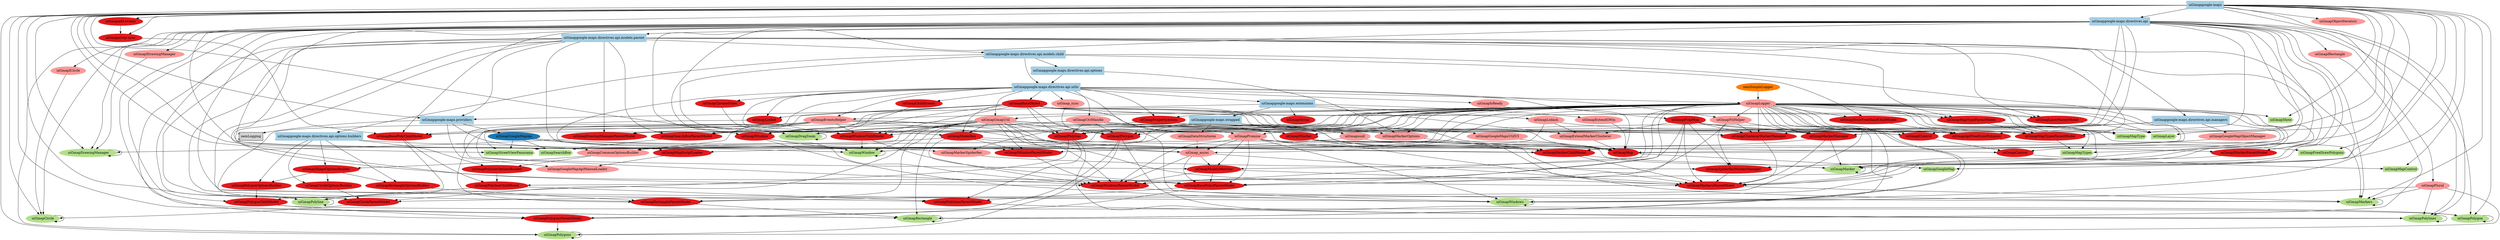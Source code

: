 digraph dependencies {
  node[shape="component",style="filled",colorscheme=paired12]

    node[shape="component"]
    
      "uiGmapgoogle-maps.providers"[label="uiGmapgoogle-maps.providers", color=1]
    
      "uiGmapgoogle-maps.wrapped"[label="uiGmapgoogle-maps.wrapped", color=1]
    
      "uiGmapgoogle-maps.extensions"[label="uiGmapgoogle-maps.extensions", color=1]
    
      "uiGmapgoogle-maps.directives.api.utils"[label="uiGmapgoogle-maps.directives.api.utils", color=1]
    
      "uiGmapgoogle-maps.directives.api.managers"[label="uiGmapgoogle-maps.directives.api.managers", color=1]
    
      "uiGmapgoogle-maps.directives.api.options"[label="uiGmapgoogle-maps.directives.api.options", color=1]
    
      "uiGmapgoogle-maps.directives.api.options.builders"[label="uiGmapgoogle-maps.directives.api.options.builders", color=1]
    
      "uiGmapgoogle-maps.directives.api.models.child"[label="uiGmapgoogle-maps.directives.api.models.child", color=1]
    
      "uiGmapgoogle-maps.directives.api.models.parent"[label="uiGmapgoogle-maps.directives.api.models.parent", color=1]
    
      "uiGmapgoogle-maps.directives.api"[label="uiGmapgoogle-maps.directives.api", color=1]
    
      "uiGmapgoogle-maps"[label="uiGmapgoogle-maps", color=1]
    

    
      
        "uiGmapgoogle-maps.providers" -> "nemLogging"
      
    
      
    
      
        "uiGmapgoogle-maps.extensions" -> "uiGmapgoogle-maps.wrapped"
      
        "uiGmapgoogle-maps.extensions" -> "uiGmapgoogle-maps.providers"
      
    
      
        "uiGmapgoogle-maps.directives.api.utils" -> "uiGmapgoogle-maps.extensions"
      
    
      
    
      
        "uiGmapgoogle-maps.directives.api.options" -> "uiGmapgoogle-maps.directives.api.utils"
      
    
      
    
      
        "uiGmapgoogle-maps.directives.api.models.child" -> "uiGmapgoogle-maps.directives.api.utils"
      
        "uiGmapgoogle-maps.directives.api.models.child" -> "uiGmapgoogle-maps.directives.api.options"
      
        "uiGmapgoogle-maps.directives.api.models.child" -> "uiGmapgoogle-maps.directives.api.options.builders"
      
    
      
        "uiGmapgoogle-maps.directives.api.models.parent" -> "uiGmapgoogle-maps.directives.api.managers"
      
        "uiGmapgoogle-maps.directives.api.models.parent" -> "uiGmapgoogle-maps.directives.api.models.child"
      
        "uiGmapgoogle-maps.directives.api.models.parent" -> "uiGmapgoogle-maps.providers"
      
    
      
        "uiGmapgoogle-maps.directives.api" -> "uiGmapgoogle-maps.directives.api.models.parent"
      
    
      
        "uiGmapgoogle-maps" -> "uiGmapgoogle-maps.directives.api"
      
        "uiGmapgoogle-maps" -> "uiGmapgoogle-maps.providers"
      
    

    node[shape="ellipse"]


    
      
        "uiGmapGoogleMapApi"[label="uiGmapGoogleMapApi", color=2]
      

      

      
        "uiGmapGoogleMapApiManualLoader"[label="uiGmapGoogleMapApiManualLoader", color=5]
      

      
        "uiGmapMapScriptLoader"[label="uiGmapMapScriptLoader", color=6]
      


      node[shape="cds"]

      

      





      node[shape="ellipse"]
      
        "uiGmapgoogle-maps.providers" -> "uiGmapGoogleMapApi"
      

      

      

      
        "uiGmapgoogle-maps.providers" -> "uiGmapGoogleMapApiManualLoader"
      

      
        "uiGmapgoogle-maps.providers" -> "uiGmapMapScriptLoader"
      

      











      node[shape="ellipse",style="filled", color=8]
      
        
      

      

      

      
        
          "uiGmapMapScriptLoader"[label="uiGmapMapScriptLoader"]
          "uiGmapMapScriptLoader" -> "uiGmapGoogleMapApiManualLoader"
        
      

      
        
          "uiGmapuuid"[label="uiGmapuuid"]
          "uiGmapuuid" -> "uiGmapMapScriptLoader"
        
      

      

    
      

      

      
        "uiGmapuuid"[label="uiGmapuuid", color=5]
      
        "uiGmapGoogleMapsUtilV3"[label="uiGmapGoogleMapsUtilV3", color=5]
      
        "uiGmapDataStructures"[label="uiGmapDataStructures", color=5]
      
        "uiGmapMarkerSpiderfier"[label="uiGmapMarkerSpiderfier", color=5]
      

      


      node[shape="cds"]

      

      





      node[shape="ellipse"]
      

      

      

      
        "uiGmapgoogle-maps.wrapped" -> "uiGmapuuid"
      
        "uiGmapgoogle-maps.wrapped" -> "uiGmapGoogleMapsUtilV3"
      
        "uiGmapgoogle-maps.wrapped" -> "uiGmapDataStructures"
      
        "uiGmapgoogle-maps.wrapped" -> "uiGmapMarkerSpiderfier"
      

      

      











      node[shape="ellipse",style="filled", color=8]
      

      

      

      
        
      
        
      
        
      
        
          "uiGmapGoogleMapApi"[label="uiGmapGoogleMapApi"]
          "uiGmapGoogleMapApi" -> "uiGmapMarkerSpiderfier"
        
      

      

      

    
      

      

      
        "uiGmapExtendGWin"[label="uiGmapExtendGWin", color=5]
      
        "uiGmapLodash"[label="uiGmapLodash", color=5]
      
        "uiGmapExtendMarkerClusterer"[label="uiGmapExtendMarkerClusterer", color=5]
      

      
        "uiGmapString"[label="uiGmapString", color=6]
      


      node[shape="cds"]

      

      





      node[shape="ellipse"]
      

      

      

      
        "uiGmapgoogle-maps.extensions" -> "uiGmapExtendGWin"
      
        "uiGmapgoogle-maps.extensions" -> "uiGmapLodash"
      
        "uiGmapgoogle-maps.extensions" -> "uiGmapExtendMarkerClusterer"
      

      
        "uiGmapgoogle-maps.extensions" -> "uiGmapString"
      

      











      node[shape="ellipse",style="filled", color=8]
      

      

      

      
        
      
        
      
        
          "uiGmapLodash"[label="uiGmapLodash"]
          "uiGmapLodash" -> "uiGmapExtendMarkerClusterer"
        
          "uiGmapPropMap"[label="uiGmapPropMap"]
          "uiGmapPropMap" -> "uiGmapExtendMarkerClusterer"
        
      

      
        
      

      

    
      

      

      
        "uiGmap_sync"[label="uiGmap_sync", color=5]
      
        "uiGmap_async"[label="uiGmap_async", color=5]
      
        "uiGmapCtrlHandle"[label="uiGmapCtrlHandle", color=5]
      
        "uiGmapEventsHelper"[label="uiGmapEventsHelper", color=5]
      
        "uiGmapFitHelper"[label="uiGmapFitHelper", color=5]
      
        "uiGmapGmapUtil"[label="uiGmapGmapUtil", color=5]
      
        "uiGmapIsReady"[label="uiGmapIsReady", color=5]
      
        "uiGmapLogger"[label="uiGmapLogger", color=5]
      
        "uiGmapPromise"[label="uiGmapPromise", color=5]
      

      
        "uiGmapBaseObject"[label="uiGmapBaseObject", color=6]
      
        "uiGmapChildEvents"[label="uiGmapChildEvents", color=6]
      
        "uiGmapLinked"[label="uiGmapLinked", color=6]
      
        "uiGmapModelKey"[label="uiGmapModelKey", color=6]
      
        "uiGmapModelsWatcher"[label="uiGmapModelsWatcher", color=6]
      
        "uiGmapPropMap"[label="uiGmapPropMap", color=6]
      
        "uiGmapPropertyAction"[label="uiGmapPropertyAction", color=6]
      
        "uiGmapChromeFixes"[label="uiGmapChromeFixes", color=6]
      


      node[shape="cds"]

      

      





      node[shape="ellipse"]
      

      

      

      
        "uiGmapgoogle-maps.directives.api.utils" -> "uiGmap_sync"
      
        "uiGmapgoogle-maps.directives.api.utils" -> "uiGmap_async"
      
        "uiGmapgoogle-maps.directives.api.utils" -> "uiGmapCtrlHandle"
      
        "uiGmapgoogle-maps.directives.api.utils" -> "uiGmapEventsHelper"
      
        "uiGmapgoogle-maps.directives.api.utils" -> "uiGmapFitHelper"
      
        "uiGmapgoogle-maps.directives.api.utils" -> "uiGmapGmapUtil"
      
        "uiGmapgoogle-maps.directives.api.utils" -> "uiGmapIsReady"
      
        "uiGmapgoogle-maps.directives.api.utils" -> "uiGmapLogger"
      
        "uiGmapgoogle-maps.directives.api.utils" -> "uiGmapPromise"
      

      
        "uiGmapgoogle-maps.directives.api.utils" -> "uiGmapBaseObject"
      
        "uiGmapgoogle-maps.directives.api.utils" -> "uiGmapChildEvents"
      
        "uiGmapgoogle-maps.directives.api.utils" -> "uiGmapLinked"
      
        "uiGmapgoogle-maps.directives.api.utils" -> "uiGmapModelKey"
      
        "uiGmapgoogle-maps.directives.api.utils" -> "uiGmapModelsWatcher"
      
        "uiGmapgoogle-maps.directives.api.utils" -> "uiGmapPropMap"
      
        "uiGmapgoogle-maps.directives.api.utils" -> "uiGmapPropertyAction"
      
        "uiGmapgoogle-maps.directives.api.utils" -> "uiGmapChromeFixes"
      

      











      node[shape="ellipse",style="filled", color=8]
      

      

      

      
        
      
        
          "uiGmapPromise"[label="uiGmapPromise"]
          "uiGmapPromise" -> "uiGmap_async"
        
          "uiGmapLogger"[label="uiGmapLogger"]
          "uiGmapLogger" -> "uiGmap_async"
        
          "uiGmapDataStructures"[label="uiGmapDataStructures"]
          "uiGmapDataStructures" -> "uiGmap_async"
        
          "uiGmapGmapUtil"[label="uiGmapGmapUtil"]
          "uiGmapGmapUtil" -> "uiGmap_async"
        
      
        
      
        
          "uiGmapLogger"[label="uiGmapLogger"]
          "uiGmapLogger" -> "uiGmapEventsHelper"
        
      
        
          "uiGmapLogger"[label="uiGmapLogger"]
          "uiGmapLogger" -> "uiGmapFitHelper"
        
      
        
          "uiGmapLogger"[label="uiGmapLogger"]
          "uiGmapLogger" -> "uiGmapGmapUtil"
        
      
        
      
        
          "nemSimpleLogger"[label="nemSimpleLogger"]
          "nemSimpleLogger" -> "uiGmapLogger"
        
      
        
          "uiGmapLogger"[label="uiGmapLogger"]
          "uiGmapLogger" -> "uiGmapPromise"
        
      

      
        
      
        
      
        
          "uiGmapBaseObject"[label="uiGmapBaseObject"]
          "uiGmapBaseObject" -> "uiGmapLinked"
        
      
        
          "uiGmapBaseObject"[label="uiGmapBaseObject"]
          "uiGmapBaseObject" -> "uiGmapModelKey"
        
          "uiGmapGmapUtil"[label="uiGmapGmapUtil"]
          "uiGmapGmapUtil" -> "uiGmapModelKey"
        
      
        
          "uiGmapLogger"[label="uiGmapLogger"]
          "uiGmapLogger" -> "uiGmapModelsWatcher"
        
          "uiGmap_async"[label="uiGmap_async"]
          "uiGmap_async" -> "uiGmapModelsWatcher"
        
          "uiGmapPromise"[label="uiGmapPromise"]
          "uiGmapPromise" -> "uiGmapModelsWatcher"
        
      
        
      
        
          "uiGmapLogger"[label="uiGmapLogger"]
          "uiGmapLogger" -> "uiGmapPropertyAction"
        
      
        
      

      

    
      

      

      
        "uiGmapGoogleMapObjectManager"[label="uiGmapGoogleMapObjectManager", color=5]
      

      
        "uiGmapClustererMarkerManager"[label="uiGmapClustererMarkerManager", color=6]
      
        "uiGmapMarkerManager"[label="uiGmapMarkerManager", color=6]
      
        "uiGmapSpiderfierMarkerManager"[label="uiGmapSpiderfierMarkerManager", color=6]
      


      node[shape="cds"]

      

      





      node[shape="ellipse"]
      

      

      

      
        "uiGmapgoogle-maps.directives.api.managers" -> "uiGmapGoogleMapObjectManager"
      

      
        "uiGmapgoogle-maps.directives.api.managers" -> "uiGmapClustererMarkerManager"
      
        "uiGmapgoogle-maps.directives.api.managers" -> "uiGmapMarkerManager"
      
        "uiGmapgoogle-maps.directives.api.managers" -> "uiGmapSpiderfierMarkerManager"
      

      











      node[shape="ellipse",style="filled", color=8]
      

      

      

      
        
      

      
        
          "uiGmapLogger"[label="uiGmapLogger"]
          "uiGmapLogger" -> "uiGmapClustererMarkerManager"
        
          "uiGmapFitHelper"[label="uiGmapFitHelper"]
          "uiGmapFitHelper" -> "uiGmapClustererMarkerManager"
        
          "uiGmapPropMap"[label="uiGmapPropMap"]
          "uiGmapPropMap" -> "uiGmapClustererMarkerManager"
        
          "uiGmapEventsHelper"[label="uiGmapEventsHelper"]
          "uiGmapEventsHelper" -> "uiGmapClustererMarkerManager"
        
      
        
          "uiGmapLogger"[label="uiGmapLogger"]
          "uiGmapLogger" -> "uiGmapMarkerManager"
        
          "uiGmapFitHelper"[label="uiGmapFitHelper"]
          "uiGmapFitHelper" -> "uiGmapMarkerManager"
        
          "uiGmapPropMap"[label="uiGmapPropMap"]
          "uiGmapPropMap" -> "uiGmapMarkerManager"
        
      
        
          "uiGmapLogger"[label="uiGmapLogger"]
          "uiGmapLogger" -> "uiGmapSpiderfierMarkerManager"
        
          "uiGmapFitHelper"[label="uiGmapFitHelper"]
          "uiGmapFitHelper" -> "uiGmapSpiderfierMarkerManager"
        
          "uiGmapPropMap"[label="uiGmapPropMap"]
          "uiGmapPropMap" -> "uiGmapSpiderfierMarkerManager"
        
          "uiGmapMarkerSpiderfier"[label="uiGmapMarkerSpiderfier"]
          "uiGmapMarkerSpiderfier" -> "uiGmapSpiderfierMarkerManager"
        
      

      

    
      

      

      
        "uiGmapMarkerOptions"[label="uiGmapMarkerOptions", color=5]
      

      


      node[shape="cds"]

      

      





      node[shape="ellipse"]
      

      

      

      
        "uiGmapgoogle-maps.directives.api.options" -> "uiGmapMarkerOptions"
      

      

      











      node[shape="ellipse",style="filled", color=8]
      

      

      

      
        
          "uiGmapLogger"[label="uiGmapLogger"]
          "uiGmapLogger" -> "uiGmapMarkerOptions"
        
          "uiGmapGmapUtil"[label="uiGmapGmapUtil"]
          "uiGmapGmapUtil" -> "uiGmapMarkerOptions"
        
      

      

      

    
      

      

      
        "uiGmapCommonOptionsBuilder"[label="uiGmapCommonOptionsBuilder", color=5]
      

      
        "uiGmapPolylineOptionsBuilder"[label="uiGmapPolylineOptionsBuilder", color=6]
      
        "uiGmapShapeOptionsBuilder"[label="uiGmapShapeOptionsBuilder", color=6]
      
        "uiGmapPolygonOptionsBuilder"[label="uiGmapPolygonOptionsBuilder", color=6]
      
        "uiGmapRectangleOptionsBuilder"[label="uiGmapRectangleOptionsBuilder", color=6]
      
        "uiGmapCircleOptionsBuilder"[label="uiGmapCircleOptionsBuilder", color=6]
      


      node[shape="cds"]

      

      





      node[shape="ellipse"]
      

      

      

      
        "uiGmapgoogle-maps.directives.api.options.builders" -> "uiGmapCommonOptionsBuilder"
      

      
        "uiGmapgoogle-maps.directives.api.options.builders" -> "uiGmapPolylineOptionsBuilder"
      
        "uiGmapgoogle-maps.directives.api.options.builders" -> "uiGmapShapeOptionsBuilder"
      
        "uiGmapgoogle-maps.directives.api.options.builders" -> "uiGmapPolygonOptionsBuilder"
      
        "uiGmapgoogle-maps.directives.api.options.builders" -> "uiGmapRectangleOptionsBuilder"
      
        "uiGmapgoogle-maps.directives.api.options.builders" -> "uiGmapCircleOptionsBuilder"
      

      











      node[shape="ellipse",style="filled", color=8]
      

      

      

      
        
          "uiGmapBaseObject"[label="uiGmapBaseObject"]
          "uiGmapBaseObject" -> "uiGmapCommonOptionsBuilder"
        
          "uiGmapLogger"[label="uiGmapLogger"]
          "uiGmapLogger" -> "uiGmapCommonOptionsBuilder"
        
          "uiGmapModelKey"[label="uiGmapModelKey"]
          "uiGmapModelKey" -> "uiGmapCommonOptionsBuilder"
        
      

      
        
          "uiGmapCommonOptionsBuilder"[label="uiGmapCommonOptionsBuilder"]
          "uiGmapCommonOptionsBuilder" -> "uiGmapPolylineOptionsBuilder"
        
      
        
          "uiGmapCommonOptionsBuilder"[label="uiGmapCommonOptionsBuilder"]
          "uiGmapCommonOptionsBuilder" -> "uiGmapShapeOptionsBuilder"
        
      
        
          "uiGmapShapeOptionsBuilder"[label="uiGmapShapeOptionsBuilder"]
          "uiGmapShapeOptionsBuilder" -> "uiGmapPolygonOptionsBuilder"
        
      
        
          "uiGmapShapeOptionsBuilder"[label="uiGmapShapeOptionsBuilder"]
          "uiGmapShapeOptionsBuilder" -> "uiGmapRectangleOptionsBuilder"
        
      
        
          "uiGmapShapeOptionsBuilder"[label="uiGmapShapeOptionsBuilder"]
          "uiGmapShapeOptionsBuilder" -> "uiGmapCircleOptionsBuilder"
        
      

      

    
      

      

      

      
        "uiGmapDrawFreeHandChildModel"[label="uiGmapDrawFreeHandChildModel", color=6]
      
        "uiGmapMarkerChildModel"[label="uiGmapMarkerChildModel", color=6]
      
        "uiGmapWindowChildModel"[label="uiGmapWindowChildModel", color=6]
      


      node[shape="cds"]

      

      





      node[shape="ellipse"]
      

      

      

      

      
        "uiGmapgoogle-maps.directives.api.models.child" -> "uiGmapDrawFreeHandChildModel"
      
        "uiGmapgoogle-maps.directives.api.models.child" -> "uiGmapMarkerChildModel"
      
        "uiGmapgoogle-maps.directives.api.models.child" -> "uiGmapWindowChildModel"
      

      











      node[shape="ellipse",style="filled", color=8]
      

      

      

      

      
        
          "uiGmapLogger"[label="uiGmapLogger"]
          "uiGmapLogger" -> "uiGmapDrawFreeHandChildModel"
        
      
        
          "uiGmapModelKey"[label="uiGmapModelKey"]
          "uiGmapModelKey" -> "uiGmapMarkerChildModel"
        
          "uiGmapGmapUtil"[label="uiGmapGmapUtil"]
          "uiGmapGmapUtil" -> "uiGmapMarkerChildModel"
        
          "uiGmapLogger"[label="uiGmapLogger"]
          "uiGmapLogger" -> "uiGmapMarkerChildModel"
        
          "uiGmapEventsHelper"[label="uiGmapEventsHelper"]
          "uiGmapEventsHelper" -> "uiGmapMarkerChildModel"
        
          "uiGmapPropertyAction"[label="uiGmapPropertyAction"]
          "uiGmapPropertyAction" -> "uiGmapMarkerChildModel"
        
          "uiGmapMarkerOptions"[label="uiGmapMarkerOptions"]
          "uiGmapMarkerOptions" -> "uiGmapMarkerChildModel"
        
          "uiGmapIMarker"[label="uiGmapIMarker"]
          "uiGmapIMarker" -> "uiGmapMarkerChildModel"
        
          "uiGmapMarkerManager"[label="uiGmapMarkerManager"]
          "uiGmapMarkerManager" -> "uiGmapMarkerChildModel"
        
          "uiGmapPromise"[label="uiGmapPromise"]
          "uiGmapPromise" -> "uiGmapMarkerChildModel"
        
      
        
          "uiGmapBaseObject"[label="uiGmapBaseObject"]
          "uiGmapBaseObject" -> "uiGmapWindowChildModel"
        
          "uiGmapGmapUtil"[label="uiGmapGmapUtil"]
          "uiGmapGmapUtil" -> "uiGmapWindowChildModel"
        
          "uiGmapLogger"[label="uiGmapLogger"]
          "uiGmapLogger" -> "uiGmapWindowChildModel"
        
          "uiGmapChromeFixes"[label="uiGmapChromeFixes"]
          "uiGmapChromeFixes" -> "uiGmapWindowChildModel"
        
          "uiGmapEventsHelper"[label="uiGmapEventsHelper"]
          "uiGmapEventsHelper" -> "uiGmapWindowChildModel"
        
      

      

    
      

      

      

      
        "uiGmapBasePolysParentModel"[label="uiGmapBasePolysParentModel", color=6]
      
        "uiGmapCircleParentModel"[label="uiGmapCircleParentModel", color=6]
      
        "uiGmapDrawingManagerParentModel"[label="uiGmapDrawingManagerParentModel", color=6]
      
        "uiGmapIMarkerParentModel"[label="uiGmapIMarkerParentModel", color=6]
      
        "uiGmapIWindowParentModel"[label="uiGmapIWindowParentModel", color=6]
      
        "uiGmapLayerParentModel"[label="uiGmapLayerParentModel", color=6]
      
        "uiGmapMapTypeParentModel"[label="uiGmapMapTypeParentModel", color=6]
      
        "uiGmapMapTypesParentModel"[label="uiGmapMapTypesParentModel", color=6]
      
        "uiGmapMarkersParentModel"[label="uiGmapMarkersParentModel", color=6]
      
        "uiGmapPolygonsParentModel"[label="uiGmapPolygonsParentModel", color=6]
      
        "uiGmapPolylinesParentModel"[label="uiGmapPolylinesParentModel", color=6]
      
        "uiGmapRectangleParentModel"[label="uiGmapRectangleParentModel", color=6]
      
        "uiGmapSearchBoxParentModel"[label="uiGmapSearchBoxParentModel", color=6]
      
        "uiGmapWindowsParentModel"[label="uiGmapWindowsParentModel", color=6]
      


      node[shape="cds"]

      

      





      node[shape="ellipse"]
      

      

      

      

      
        "uiGmapgoogle-maps.directives.api.models.parent" -> "uiGmapBasePolysParentModel"
      
        "uiGmapgoogle-maps.directives.api.models.parent" -> "uiGmapCircleParentModel"
      
        "uiGmapgoogle-maps.directives.api.models.parent" -> "uiGmapDrawingManagerParentModel"
      
        "uiGmapgoogle-maps.directives.api.models.parent" -> "uiGmapIMarkerParentModel"
      
        "uiGmapgoogle-maps.directives.api.models.parent" -> "uiGmapIWindowParentModel"
      
        "uiGmapgoogle-maps.directives.api.models.parent" -> "uiGmapLayerParentModel"
      
        "uiGmapgoogle-maps.directives.api.models.parent" -> "uiGmapMapTypeParentModel"
      
        "uiGmapgoogle-maps.directives.api.models.parent" -> "uiGmapMapTypesParentModel"
      
        "uiGmapgoogle-maps.directives.api.models.parent" -> "uiGmapMarkersParentModel"
      
        "uiGmapgoogle-maps.directives.api.models.parent" -> "uiGmapPolygonsParentModel"
      
        "uiGmapgoogle-maps.directives.api.models.parent" -> "uiGmapPolylinesParentModel"
      
        "uiGmapgoogle-maps.directives.api.models.parent" -> "uiGmapRectangleParentModel"
      
        "uiGmapgoogle-maps.directives.api.models.parent" -> "uiGmapSearchBoxParentModel"
      
        "uiGmapgoogle-maps.directives.api.models.parent" -> "uiGmapWindowsParentModel"
      

      











      node[shape="ellipse",style="filled", color=8]
      

      

      

      

      
        
          "uiGmapLogger"[label="uiGmapLogger"]
          "uiGmapLogger" -> "uiGmapBasePolysParentModel"
        
          "uiGmapModelKey"[label="uiGmapModelKey"]
          "uiGmapModelKey" -> "uiGmapBasePolysParentModel"
        
          "uiGmapModelsWatcher"[label="uiGmapModelsWatcher"]
          "uiGmapModelsWatcher" -> "uiGmapBasePolysParentModel"
        
          "uiGmapPropMap"[label="uiGmapPropMap"]
          "uiGmapPropMap" -> "uiGmapBasePolysParentModel"
        
          "uiGmap_async"[label="uiGmap_async"]
          "uiGmap_async" -> "uiGmapBasePolysParentModel"
        
          "uiGmapPromise"[label="uiGmapPromise"]
          "uiGmapPromise" -> "uiGmapBasePolysParentModel"
        
          "uiGmapFitHelper"[label="uiGmapFitHelper"]
          "uiGmapFitHelper" -> "uiGmapBasePolysParentModel"
        
      
        
          "uiGmapLogger"[label="uiGmapLogger"]
          "uiGmapLogger" -> "uiGmapCircleParentModel"
        
          "uiGmapGmapUtil"[label="uiGmapGmapUtil"]
          "uiGmapGmapUtil" -> "uiGmapCircleParentModel"
        
          "uiGmapEventsHelper"[label="uiGmapEventsHelper"]
          "uiGmapEventsHelper" -> "uiGmapCircleParentModel"
        
          "uiGmapCircleOptionsBuilder"[label="uiGmapCircleOptionsBuilder"]
          "uiGmapCircleOptionsBuilder" -> "uiGmapCircleParentModel"
        
      
        
          "uiGmapLogger"[label="uiGmapLogger"]
          "uiGmapLogger" -> "uiGmapDrawingManagerParentModel"
        
          "uiGmapBaseObject"[label="uiGmapBaseObject"]
          "uiGmapBaseObject" -> "uiGmapDrawingManagerParentModel"
        
          "uiGmapEventsHelper"[label="uiGmapEventsHelper"]
          "uiGmapEventsHelper" -> "uiGmapDrawingManagerParentModel"
        
      
        
          "uiGmapModelKey"[label="uiGmapModelKey"]
          "uiGmapModelKey" -> "uiGmapIMarkerParentModel"
        
          "uiGmapLogger"[label="uiGmapLogger"]
          "uiGmapLogger" -> "uiGmapIMarkerParentModel"
        
      
        
          "uiGmapModelKey"[label="uiGmapModelKey"]
          "uiGmapModelKey" -> "uiGmapIWindowParentModel"
        
          "uiGmapGmapUtil"[label="uiGmapGmapUtil"]
          "uiGmapGmapUtil" -> "uiGmapIWindowParentModel"
        
          "uiGmapLogger"[label="uiGmapLogger"]
          "uiGmapLogger" -> "uiGmapIWindowParentModel"
        
      
        
          "uiGmapBaseObject"[label="uiGmapBaseObject"]
          "uiGmapBaseObject" -> "uiGmapLayerParentModel"
        
          "uiGmapLogger"[label="uiGmapLogger"]
          "uiGmapLogger" -> "uiGmapLayerParentModel"
        
      
        
          "uiGmapBaseObject"[label="uiGmapBaseObject"]
          "uiGmapBaseObject" -> "uiGmapMapTypeParentModel"
        
          "uiGmapLogger"[label="uiGmapLogger"]
          "uiGmapLogger" -> "uiGmapMapTypeParentModel"
        
      
        
          "uiGmapBaseObject"[label="uiGmapBaseObject"]
          "uiGmapBaseObject" -> "uiGmapMapTypesParentModel"
        
          "uiGmapLogger"[label="uiGmapLogger"]
          "uiGmapLogger" -> "uiGmapMapTypesParentModel"
        
          "uiGmapMapTypeParentModel"[label="uiGmapMapTypeParentModel"]
          "uiGmapMapTypeParentModel" -> "uiGmapMapTypesParentModel"
        
          "uiGmapPropMap"[label="uiGmapPropMap"]
          "uiGmapPropMap" -> "uiGmapMapTypesParentModel"
        
      
        
          "uiGmapIMarkerParentModel"[label="uiGmapIMarkerParentModel"]
          "uiGmapIMarkerParentModel" -> "uiGmapMarkersParentModel"
        
          "uiGmapModelsWatcher"[label="uiGmapModelsWatcher"]
          "uiGmapModelsWatcher" -> "uiGmapMarkersParentModel"
        
          "uiGmapPropMap"[label="uiGmapPropMap"]
          "uiGmapPropMap" -> "uiGmapMarkersParentModel"
        
          "uiGmapMarkerChildModel"[label="uiGmapMarkerChildModel"]
          "uiGmapMarkerChildModel" -> "uiGmapMarkersParentModel"
        
          "uiGmap_async"[label="uiGmap_async"]
          "uiGmap_async" -> "uiGmapMarkersParentModel"
        
          "uiGmapClustererMarkerManager"[label="uiGmapClustererMarkerManager"]
          "uiGmapClustererMarkerManager" -> "uiGmapMarkersParentModel"
        
          "uiGmapMarkerManager"[label="uiGmapMarkerManager"]
          "uiGmapMarkerManager" -> "uiGmapMarkersParentModel"
        
          "uiGmapIMarker"[label="uiGmapIMarker"]
          "uiGmapIMarker" -> "uiGmapMarkersParentModel"
        
          "uiGmapPromise"[label="uiGmapPromise"]
          "uiGmapPromise" -> "uiGmapMarkersParentModel"
        
          "uiGmapGmapUtil"[label="uiGmapGmapUtil"]
          "uiGmapGmapUtil" -> "uiGmapMarkersParentModel"
        
          "uiGmapLogger"[label="uiGmapLogger"]
          "uiGmapLogger" -> "uiGmapMarkersParentModel"
        
          "uiGmapSpiderfierMarkerManager"[label="uiGmapSpiderfierMarkerManager"]
          "uiGmapSpiderfierMarkerManager" -> "uiGmapMarkersParentModel"
        
      
        
          "uiGmapBasePolysParentModel"[label="uiGmapBasePolysParentModel"]
          "uiGmapBasePolysParentModel" -> "uiGmapPolygonsParentModel"
        
          "uiGmapPolygonChildModel"[label="uiGmapPolygonChildModel"]
          "uiGmapPolygonChildModel" -> "uiGmapPolygonsParentModel"
        
          "uiGmapIPolygon"[label="uiGmapIPolygon"]
          "uiGmapIPolygon" -> "uiGmapPolygonsParentModel"
        
      
        
          "uiGmapBasePolysParentModel"[label="uiGmapBasePolysParentModel"]
          "uiGmapBasePolysParentModel" -> "uiGmapPolylinesParentModel"
        
          "uiGmapPolylineChildModel"[label="uiGmapPolylineChildModel"]
          "uiGmapPolylineChildModel" -> "uiGmapPolylinesParentModel"
        
          "uiGmapIPolyline"[label="uiGmapIPolyline"]
          "uiGmapIPolyline" -> "uiGmapPolylinesParentModel"
        
      
        
          "uiGmapLogger"[label="uiGmapLogger"]
          "uiGmapLogger" -> "uiGmapRectangleParentModel"
        
          "uiGmapGmapUtil"[label="uiGmapGmapUtil"]
          "uiGmapGmapUtil" -> "uiGmapRectangleParentModel"
        
          "uiGmapEventsHelper"[label="uiGmapEventsHelper"]
          "uiGmapEventsHelper" -> "uiGmapRectangleParentModel"
        
          "uiGmapRectangleOptionsBuilder"[label="uiGmapRectangleOptionsBuilder"]
          "uiGmapRectangleOptionsBuilder" -> "uiGmapRectangleParentModel"
        
      
        
          "uiGmapBaseObject"[label="uiGmapBaseObject"]
          "uiGmapBaseObject" -> "uiGmapSearchBoxParentModel"
        
          "uiGmapLogger"[label="uiGmapLogger"]
          "uiGmapLogger" -> "uiGmapSearchBoxParentModel"
        
          "uiGmapEventsHelper"[label="uiGmapEventsHelper"]
          "uiGmapEventsHelper" -> "uiGmapSearchBoxParentModel"
        
      
        
          "uiGmapIWindowParentModel"[label="uiGmapIWindowParentModel"]
          "uiGmapIWindowParentModel" -> "uiGmapWindowsParentModel"
        
          "uiGmapModelsWatcher"[label="uiGmapModelsWatcher"]
          "uiGmapModelsWatcher" -> "uiGmapWindowsParentModel"
        
          "uiGmapPropMap"[label="uiGmapPropMap"]
          "uiGmapPropMap" -> "uiGmapWindowsParentModel"
        
          "uiGmapWindowChildModel"[label="uiGmapWindowChildModel"]
          "uiGmapWindowChildModel" -> "uiGmapWindowsParentModel"
        
          "uiGmapLinked"[label="uiGmapLinked"]
          "uiGmapLinked" -> "uiGmapWindowsParentModel"
        
          "uiGmap_async"[label="uiGmap_async"]
          "uiGmap_async" -> "uiGmapWindowsParentModel"
        
          "uiGmapLogger"[label="uiGmapLogger"]
          "uiGmapLogger" -> "uiGmapWindowsParentModel"
        
          "uiGmapPromise"[label="uiGmapPromise"]
          "uiGmapPromise" -> "uiGmapWindowsParentModel"
        
          "uiGmapIWindow"[label="uiGmapIWindow"]
          "uiGmapIWindow" -> "uiGmapWindowsParentModel"
        
          "uiGmapGmapUtil"[label="uiGmapGmapUtil"]
          "uiGmapGmapUtil" -> "uiGmapWindowsParentModel"
        
      

      

    
      

      

      
        "uiGmapDragZoom"[label="uiGmapDragZoom", color=5]
      
        "uiGmapICircle"[label="uiGmapICircle", color=5]
      
        "uiGmapIDrawingManager"[label="uiGmapIDrawingManager", color=5]
      
        "uiGmapIRectangle"[label="uiGmapIRectangle", color=5]
      
        "uiGmapPlural"[label="uiGmapPlural", color=5]
      

      
        "uiGmapBasePolyChildModel"[label="uiGmapBasePolyChildModel", color=6]
      
        "uiGmapPolygonChildModel"[label="uiGmapPolygonChildModel", color=6]
      
        "uiGmapPolylineChildModel"[label="uiGmapPolylineChildModel", color=6]
      
        "uiGmapCircle"[label="uiGmapCircle", color=6]
      
        "uiGmapControl"[label="uiGmapControl", color=6]
      
        "uiGmapDrawingManager"[label="uiGmapDrawingManager", color=6]
      
        "uiGmapApiFreeDrawPolygons"[label="uiGmapApiFreeDrawPolygons", color=6]
      
        "uiGmapIControl"[label="uiGmapIControl", color=6]
      
        "uiGmapIMarker"[label="uiGmapIMarker", color=6]
      
        "uiGmapIPolygon"[label="uiGmapIPolygon", color=6]
      
        "uiGmapIPolyline"[label="uiGmapIPolyline", color=6]
      
        "uiGmapIWindow"[label="uiGmapIWindow", color=6]
      
        "uiGmapMap"[label="uiGmapMap", color=6]
      
        "uiGmapMarker"[label="uiGmapMarker", color=6]
      
        "uiGmapMarkers"[label="uiGmapMarkers", color=6]
      
        "uiGmapPolygon"[label="uiGmapPolygon", color=6]
      
        "uiGmapPolygons"[label="uiGmapPolygons", color=6]
      
        "uiGmapPolyline"[label="uiGmapPolyline", color=6]
      
        "uiGmapPolylines"[label="uiGmapPolylines", color=6]
      
        "uiGmapRectangle"[label="uiGmapRectangle", color=6]
      
        "uiGmapWindow"[label="uiGmapWindow", color=6]
      
        "uiGmapWindows"[label="uiGmapWindows", color=6]
      


      node[shape="cds"]

      

      





      node[shape="ellipse"]
      

      

      

      
        "uiGmapgoogle-maps.directives.api" -> "uiGmapDragZoom"
      
        "uiGmapgoogle-maps.directives.api" -> "uiGmapICircle"
      
        "uiGmapgoogle-maps.directives.api" -> "uiGmapIDrawingManager"
      
        "uiGmapgoogle-maps.directives.api" -> "uiGmapIRectangle"
      
        "uiGmapgoogle-maps.directives.api" -> "uiGmapPlural"
      

      
        "uiGmapgoogle-maps.directives.api" -> "uiGmapBasePolyChildModel"
      
        "uiGmapgoogle-maps.directives.api" -> "uiGmapPolygonChildModel"
      
        "uiGmapgoogle-maps.directives.api" -> "uiGmapPolylineChildModel"
      
        "uiGmapgoogle-maps.directives.api" -> "uiGmapCircle"
      
        "uiGmapgoogle-maps.directives.api" -> "uiGmapControl"
      
        "uiGmapgoogle-maps.directives.api" -> "uiGmapDrawingManager"
      
        "uiGmapgoogle-maps.directives.api" -> "uiGmapApiFreeDrawPolygons"
      
        "uiGmapgoogle-maps.directives.api" -> "uiGmapIControl"
      
        "uiGmapgoogle-maps.directives.api" -> "uiGmapIMarker"
      
        "uiGmapgoogle-maps.directives.api" -> "uiGmapIPolygon"
      
        "uiGmapgoogle-maps.directives.api" -> "uiGmapIPolyline"
      
        "uiGmapgoogle-maps.directives.api" -> "uiGmapIWindow"
      
        "uiGmapgoogle-maps.directives.api" -> "uiGmapMap"
      
        "uiGmapgoogle-maps.directives.api" -> "uiGmapMarker"
      
        "uiGmapgoogle-maps.directives.api" -> "uiGmapMarkers"
      
        "uiGmapgoogle-maps.directives.api" -> "uiGmapPolygon"
      
        "uiGmapgoogle-maps.directives.api" -> "uiGmapPolygons"
      
        "uiGmapgoogle-maps.directives.api" -> "uiGmapPolyline"
      
        "uiGmapgoogle-maps.directives.api" -> "uiGmapPolylines"
      
        "uiGmapgoogle-maps.directives.api" -> "uiGmapRectangle"
      
        "uiGmapgoogle-maps.directives.api" -> "uiGmapWindow"
      
        "uiGmapgoogle-maps.directives.api" -> "uiGmapWindows"
      

      











      node[shape="ellipse",style="filled", color=8]
      

      

      

      
        
          "uiGmapCtrlHandle"[label="uiGmapCtrlHandle"]
          "uiGmapCtrlHandle" -> "uiGmapDragZoom"
        
          "uiGmapPropertyAction"[label="uiGmapPropertyAction"]
          "uiGmapPropertyAction" -> "uiGmapDragZoom"
        
      
        
      
        
      
        
      
        
      

      
        
          "uiGmapLogger"[label="uiGmapLogger"]
          "uiGmapLogger" -> "uiGmapBasePolyChildModel"
        
          "uiGmaparray-sync"[label="uiGmaparray-sync"]
          "uiGmaparray-sync" -> "uiGmapBasePolyChildModel"
        
          "uiGmapGmapUtil"[label="uiGmapGmapUtil"]
          "uiGmapGmapUtil" -> "uiGmapBasePolyChildModel"
        
          "uiGmapEventsHelper"[label="uiGmapEventsHelper"]
          "uiGmapEventsHelper" -> "uiGmapBasePolyChildModel"
        
      
        
          "uiGmapBasePolyChildModel"[label="uiGmapBasePolyChildModel"]
          "uiGmapBasePolyChildModel" -> "uiGmapPolygonChildModel"
        
          "uiGmapPolygonOptionsBuilder"[label="uiGmapPolygonOptionsBuilder"]
          "uiGmapPolygonOptionsBuilder" -> "uiGmapPolygonChildModel"
        
      
        
          "uiGmapBasePolyChildModel"[label="uiGmapBasePolyChildModel"]
          "uiGmapBasePolyChildModel" -> "uiGmapPolylineChildModel"
        
          "uiGmapPolylineOptionsBuilder"[label="uiGmapPolylineOptionsBuilder"]
          "uiGmapPolylineOptionsBuilder" -> "uiGmapPolylineChildModel"
        
      
        
          "uiGmapICircle"[label="uiGmapICircle"]
          "uiGmapICircle" -> "uiGmapCircle"
        
          "uiGmapCircleParentModel"[label="uiGmapCircleParentModel"]
          "uiGmapCircleParentModel" -> "uiGmapCircle"
        
      
        
          "uiGmapIControl"[label="uiGmapIControl"]
          "uiGmapIControl" -> "uiGmapControl"
        
          "uiGmapGoogleMapApi"[label="uiGmapGoogleMapApi"]
          "uiGmapGoogleMapApi" -> "uiGmapControl"
        
      
        
          "uiGmapIDrawingManager"[label="uiGmapIDrawingManager"]
          "uiGmapIDrawingManager" -> "uiGmapDrawingManager"
        
          "uiGmapDrawingManagerParentModel"[label="uiGmapDrawingManagerParentModel"]
          "uiGmapDrawingManagerParentModel" -> "uiGmapDrawingManager"
        
      
        
          "uiGmapLogger"[label="uiGmapLogger"]
          "uiGmapLogger" -> "uiGmapApiFreeDrawPolygons"
        
          "uiGmapBaseObject"[label="uiGmapBaseObject"]
          "uiGmapBaseObject" -> "uiGmapApiFreeDrawPolygons"
        
          "uiGmapCtrlHandle"[label="uiGmapCtrlHandle"]
          "uiGmapCtrlHandle" -> "uiGmapApiFreeDrawPolygons"
        
          "uiGmapDrawFreeHandChildModel"[label="uiGmapDrawFreeHandChildModel"]
          "uiGmapDrawFreeHandChildModel" -> "uiGmapApiFreeDrawPolygons"
        
          "uiGmapLodash"[label="uiGmapLodash"]
          "uiGmapLodash" -> "uiGmapApiFreeDrawPolygons"
        
      
        
          "uiGmapBaseObject"[label="uiGmapBaseObject"]
          "uiGmapBaseObject" -> "uiGmapIControl"
        
          "uiGmapLogger"[label="uiGmapLogger"]
          "uiGmapLogger" -> "uiGmapIControl"
        
          "uiGmapCtrlHandle"[label="uiGmapCtrlHandle"]
          "uiGmapCtrlHandle" -> "uiGmapIControl"
        
      
        
          "uiGmapBaseObject"[label="uiGmapBaseObject"]
          "uiGmapBaseObject" -> "uiGmapIMarker"
        
          "uiGmapCtrlHandle"[label="uiGmapCtrlHandle"]
          "uiGmapCtrlHandle" -> "uiGmapIMarker"
        
      
        
          "uiGmapGmapUtil"[label="uiGmapGmapUtil"]
          "uiGmapGmapUtil" -> "uiGmapIPolygon"
        
          "uiGmapBaseObject"[label="uiGmapBaseObject"]
          "uiGmapBaseObject" -> "uiGmapIPolygon"
        
          "uiGmapLogger"[label="uiGmapLogger"]
          "uiGmapLogger" -> "uiGmapIPolygon"
        
          "uiGmapCtrlHandle"[label="uiGmapCtrlHandle"]
          "uiGmapCtrlHandle" -> "uiGmapIPolygon"
        
      
        
          "uiGmapGmapUtil"[label="uiGmapGmapUtil"]
          "uiGmapGmapUtil" -> "uiGmapIPolyline"
        
          "uiGmapBaseObject"[label="uiGmapBaseObject"]
          "uiGmapBaseObject" -> "uiGmapIPolyline"
        
          "uiGmapLogger"[label="uiGmapLogger"]
          "uiGmapLogger" -> "uiGmapIPolyline"
        
          "uiGmapCtrlHandle"[label="uiGmapCtrlHandle"]
          "uiGmapCtrlHandle" -> "uiGmapIPolyline"
        
      
        
          "uiGmapBaseObject"[label="uiGmapBaseObject"]
          "uiGmapBaseObject" -> "uiGmapIWindow"
        
          "uiGmapChildEvents"[label="uiGmapChildEvents"]
          "uiGmapChildEvents" -> "uiGmapIWindow"
        
          "uiGmapCtrlHandle"[label="uiGmapCtrlHandle"]
          "uiGmapCtrlHandle" -> "uiGmapIWindow"
        
      
        
          "uiGmapGmapUtil"[label="uiGmapGmapUtil"]
          "uiGmapGmapUtil" -> "uiGmapMap"
        
          "uiGmapBaseObject"[label="uiGmapBaseObject"]
          "uiGmapBaseObject" -> "uiGmapMap"
        
          "uiGmapCtrlHandle"[label="uiGmapCtrlHandle"]
          "uiGmapCtrlHandle" -> "uiGmapMap"
        
          "uiGmapIsReady"[label="uiGmapIsReady"]
          "uiGmapIsReady" -> "uiGmapMap"
        
          "uiGmapuuid"[label="uiGmapuuid"]
          "uiGmapuuid" -> "uiGmapMap"
        
          "uiGmapExtendGWin"[label="uiGmapExtendGWin"]
          "uiGmapExtendGWin" -> "uiGmapMap"
        
          "uiGmapExtendMarkerClusterer"[label="uiGmapExtendMarkerClusterer"]
          "uiGmapExtendMarkerClusterer" -> "uiGmapMap"
        
          "uiGmapGoogleMapsUtilV3"[label="uiGmapGoogleMapsUtilV3"]
          "uiGmapGoogleMapsUtilV3" -> "uiGmapMap"
        
          "uiGmapGoogleMapApi"[label="uiGmapGoogleMapApi"]
          "uiGmapGoogleMapApi" -> "uiGmapMap"
        
          "uiGmapEventsHelper"[label="uiGmapEventsHelper"]
          "uiGmapEventsHelper" -> "uiGmapMap"
        
          "uiGmapGoogleMapObjectManager"[label="uiGmapGoogleMapObjectManager"]
          "uiGmapGoogleMapObjectManager" -> "uiGmapMap"
        
      
        
          "uiGmapIMarker"[label="uiGmapIMarker"]
          "uiGmapIMarker" -> "uiGmapMarker"
        
          "uiGmapMarkerChildModel"[label="uiGmapMarkerChildModel"]
          "uiGmapMarkerChildModel" -> "uiGmapMarker"
        
          "uiGmapMarkerManager"[label="uiGmapMarkerManager"]
          "uiGmapMarkerManager" -> "uiGmapMarker"
        
          "uiGmapLogger"[label="uiGmapLogger"]
          "uiGmapLogger" -> "uiGmapMarker"
        
      
        
          "uiGmapIMarker"[label="uiGmapIMarker"]
          "uiGmapIMarker" -> "uiGmapMarkers"
        
          "uiGmapPlural"[label="uiGmapPlural"]
          "uiGmapPlural" -> "uiGmapMarkers"
        
          "uiGmapMarkersParentModel"[label="uiGmapMarkersParentModel"]
          "uiGmapMarkersParentModel" -> "uiGmapMarkers"
        
          "uiGmap_sync"[label="uiGmap_sync"]
          "uiGmap_sync" -> "uiGmapMarkers"
        
          "uiGmapLogger"[label="uiGmapLogger"]
          "uiGmapLogger" -> "uiGmapMarkers"
        
      
        
          "uiGmapIPolygon"[label="uiGmapIPolygon"]
          "uiGmapIPolygon" -> "uiGmapPolygon"
        
          "uiGmapPolygonChildModel"[label="uiGmapPolygonChildModel"]
          "uiGmapPolygonChildModel" -> "uiGmapPolygon"
        
      
        
          "uiGmapIPolygon"[label="uiGmapIPolygon"]
          "uiGmapIPolygon" -> "uiGmapPolygons"
        
          "uiGmapPolygonsParentModel"[label="uiGmapPolygonsParentModel"]
          "uiGmapPolygonsParentModel" -> "uiGmapPolygons"
        
          "uiGmapPlural"[label="uiGmapPlural"]
          "uiGmapPlural" -> "uiGmapPolygons"
        
      
        
          "uiGmapIPolyline"[label="uiGmapIPolyline"]
          "uiGmapIPolyline" -> "uiGmapPolyline"
        
          "uiGmapPolylineChildModel"[label="uiGmapPolylineChildModel"]
          "uiGmapPolylineChildModel" -> "uiGmapPolyline"
        
      
        
          "uiGmapIPolyline"[label="uiGmapIPolyline"]
          "uiGmapIPolyline" -> "uiGmapPolylines"
        
          "uiGmapPolylinesParentModel"[label="uiGmapPolylinesParentModel"]
          "uiGmapPolylinesParentModel" -> "uiGmapPolylines"
        
          "uiGmapPlural"[label="uiGmapPlural"]
          "uiGmapPlural" -> "uiGmapPolylines"
        
      
        
          "uiGmapLogger"[label="uiGmapLogger"]
          "uiGmapLogger" -> "uiGmapRectangle"
        
          "uiGmapGmapUtil"[label="uiGmapGmapUtil"]
          "uiGmapGmapUtil" -> "uiGmapRectangle"
        
          "uiGmapIRectangle"[label="uiGmapIRectangle"]
          "uiGmapIRectangle" -> "uiGmapRectangle"
        
          "uiGmapRectangleParentModel"[label="uiGmapRectangleParentModel"]
          "uiGmapRectangleParentModel" -> "uiGmapRectangle"
        
      
        
          "uiGmapIWindow"[label="uiGmapIWindow"]
          "uiGmapIWindow" -> "uiGmapWindow"
        
          "uiGmapGmapUtil"[label="uiGmapGmapUtil"]
          "uiGmapGmapUtil" -> "uiGmapWindow"
        
          "uiGmapWindowChildModel"[label="uiGmapWindowChildModel"]
          "uiGmapWindowChildModel" -> "uiGmapWindow"
        
          "uiGmapLodash"[label="uiGmapLodash"]
          "uiGmapLodash" -> "uiGmapWindow"
        
          "uiGmapLogger"[label="uiGmapLogger"]
          "uiGmapLogger" -> "uiGmapWindow"
        
      
        
          "uiGmapIWindow"[label="uiGmapIWindow"]
          "uiGmapIWindow" -> "uiGmapWindows"
        
          "uiGmapPlural"[label="uiGmapPlural"]
          "uiGmapPlural" -> "uiGmapWindows"
        
          "uiGmapWindowsParentModel"[label="uiGmapWindowsParentModel"]
          "uiGmapWindowsParentModel" -> "uiGmapWindows"
        
          "uiGmapPromise"[label="uiGmapPromise"]
          "uiGmapPromise" -> "uiGmapWindows"
        
          "uiGmapLogger"[label="uiGmapLogger"]
          "uiGmapLogger" -> "uiGmapWindows"
        
      

      

    
      

      

      
        "uiGmapObjectIterators"[label="uiGmapObjectIterators", color=5]
      

      
        "uiGmapadd-events"[label="uiGmapadd-events", color=6]
      
        "uiGmaparray-sync"[label="uiGmaparray-sync", color=6]
      


      node[shape="cds"]

      

      
        "uiGmapGoogleMap"[label="uiGmapGoogleMap", color=3]
      
        "uiGmapMarker"[label="uiGmapMarker", color=3]
      
        "uiGmapMarkers"[label="uiGmapMarkers", color=3]
      
        "uiGmapPolygon"[label="uiGmapPolygon", color=3]
      
        "uiGmapCircle"[label="uiGmapCircle", color=3]
      
        "uiGmapPolyline"[label="uiGmapPolyline", color=3]
      
        "uiGmapPolylines"[label="uiGmapPolylines", color=3]
      
        "uiGmapRectangle"[label="uiGmapRectangle", color=3]
      
        "uiGmapWindow"[label="uiGmapWindow", color=3]
      
        "uiGmapWindows"[label="uiGmapWindows", color=3]
      
        "uiGmapLayer"[label="uiGmapLayer", color=3]
      
        "uiGmapMapControl"[label="uiGmapMapControl", color=3]
      
        "uiGmapDragZoom"[label="uiGmapDragZoom", color=3]
      
        "uiGmapDrawingManager"[label="uiGmapDrawingManager", color=3]
      
        "uiGmapFreeDrawPolygons"[label="uiGmapFreeDrawPolygons", color=3]
      
        "uiGmapMapType"[label="uiGmapMapType", color=3]
      
        "uiGmapMapTypes"[label="uiGmapMapTypes", color=3]
      
        "uiGmapPolygons"[label="uiGmapPolygons", color=3]
      
        "uiGmapSearchBox"[label="uiGmapSearchBox", color=3]
      
        "uiGmapShow"[label="uiGmapShow", color=3]
      
        "uiGmapStreetViewPanorama"[label="uiGmapStreetViewPanorama", color=3]
      





      node[shape="ellipse"]
      

      
        "uiGmapgoogle-maps" -> "uiGmapGoogleMap"
      
        "uiGmapgoogle-maps" -> "uiGmapMarker"
      
        "uiGmapgoogle-maps" -> "uiGmapMarkers"
      
        "uiGmapgoogle-maps" -> "uiGmapPolygon"
      
        "uiGmapgoogle-maps" -> "uiGmapCircle"
      
        "uiGmapgoogle-maps" -> "uiGmapPolyline"
      
        "uiGmapgoogle-maps" -> "uiGmapPolylines"
      
        "uiGmapgoogle-maps" -> "uiGmapRectangle"
      
        "uiGmapgoogle-maps" -> "uiGmapWindow"
      
        "uiGmapgoogle-maps" -> "uiGmapWindows"
      
        "uiGmapgoogle-maps" -> "uiGmapLayer"
      
        "uiGmapgoogle-maps" -> "uiGmapMapControl"
      
        "uiGmapgoogle-maps" -> "uiGmapDragZoom"
      
        "uiGmapgoogle-maps" -> "uiGmapDrawingManager"
      
        "uiGmapgoogle-maps" -> "uiGmapFreeDrawPolygons"
      
        "uiGmapgoogle-maps" -> "uiGmapMapType"
      
        "uiGmapgoogle-maps" -> "uiGmapMapTypes"
      
        "uiGmapgoogle-maps" -> "uiGmapPolygons"
      
        "uiGmapgoogle-maps" -> "uiGmapSearchBox"
      
        "uiGmapgoogle-maps" -> "uiGmapShow"
      
        "uiGmapgoogle-maps" -> "uiGmapStreetViewPanorama"
      

      

      
        "uiGmapgoogle-maps" -> "uiGmapObjectIterators"
      

      
        "uiGmapgoogle-maps" -> "uiGmapadd-events"
      
        "uiGmapgoogle-maps" -> "uiGmaparray-sync"
      

      











      node[shape="ellipse",style="filled", color=8]
      

      
        
          "uiGmapMap"[label="uiGmapMap"]
          "uiGmapMap" -> "uiGmapGoogleMap"
        
      
        
          "uiGmapMarker"[label="uiGmapMarker"]
          "uiGmapMarker" -> "uiGmapMarker"
        
      
        
          "uiGmapMarkers"[label="uiGmapMarkers"]
          "uiGmapMarkers" -> "uiGmapMarkers"
        
      
        
          "uiGmapPolygon"[label="uiGmapPolygon"]
          "uiGmapPolygon" -> "uiGmapPolygon"
        
      
        
          "uiGmapCircle"[label="uiGmapCircle"]
          "uiGmapCircle" -> "uiGmapCircle"
        
      
        
          "uiGmapPolyline"[label="uiGmapPolyline"]
          "uiGmapPolyline" -> "uiGmapPolyline"
        
      
        
          "uiGmapPolylines"[label="uiGmapPolylines"]
          "uiGmapPolylines" -> "uiGmapPolylines"
        
      
        
          "uiGmapLogger"[label="uiGmapLogger"]
          "uiGmapLogger" -> "uiGmapRectangle"
        
          "uiGmapRectangle"[label="uiGmapRectangle"]
          "uiGmapRectangle" -> "uiGmapRectangle"
        
      
        
          "uiGmapWindow"[label="uiGmapWindow"]
          "uiGmapWindow" -> "uiGmapWindow"
        
      
        
          "uiGmapWindows"[label="uiGmapWindows"]
          "uiGmapWindows" -> "uiGmapWindows"
        
      
        
          "uiGmapLogger"[label="uiGmapLogger"]
          "uiGmapLogger" -> "uiGmapLayer"
        
          "uiGmapLayerParentModel"[label="uiGmapLayerParentModel"]
          "uiGmapLayerParentModel" -> "uiGmapLayer"
        
      
        
          "uiGmapControl"[label="uiGmapControl"]
          "uiGmapControl" -> "uiGmapMapControl"
        
      
        
          "uiGmapDragZoom"[label="uiGmapDragZoom"]
          "uiGmapDragZoom" -> "uiGmapDragZoom"
        
      
        
          "uiGmapDrawingManager"[label="uiGmapDrawingManager"]
          "uiGmapDrawingManager" -> "uiGmapDrawingManager"
        
      
        
          "uiGmapApiFreeDrawPolygons"[label="uiGmapApiFreeDrawPolygons"]
          "uiGmapApiFreeDrawPolygons" -> "uiGmapFreeDrawPolygons"
        
      
        
          "uiGmapLogger"[label="uiGmapLogger"]
          "uiGmapLogger" -> "uiGmapMapType"
        
          "uiGmapMapTypeParentModel"[label="uiGmapMapTypeParentModel"]
          "uiGmapMapTypeParentModel" -> "uiGmapMapType"
        
      
        
          "uiGmapLogger"[label="uiGmapLogger"]
          "uiGmapLogger" -> "uiGmapMapTypes"
        
          "uiGmapMapTypesParentModel"[label="uiGmapMapTypesParentModel"]
          "uiGmapMapTypesParentModel" -> "uiGmapMapTypes"
        
      
        
          "uiGmapPolygons"[label="uiGmapPolygons"]
          "uiGmapPolygons" -> "uiGmapPolygons"
        
      
        
          "uiGmapGoogleMapApi"[label="uiGmapGoogleMapApi"]
          "uiGmapGoogleMapApi" -> "uiGmapSearchBox"
        
          "uiGmapLogger"[label="uiGmapLogger"]
          "uiGmapLogger" -> "uiGmapSearchBox"
        
          "uiGmapSearchBoxParentModel"[label="uiGmapSearchBoxParentModel"]
          "uiGmapSearchBoxParentModel" -> "uiGmapSearchBox"
        
      
        
          "uiGmapLogger"[label="uiGmapLogger"]
          "uiGmapLogger" -> "uiGmapShow"
        
      
        
          "uiGmapGoogleMapApi"[label="uiGmapGoogleMapApi"]
          "uiGmapGoogleMapApi" -> "uiGmapStreetViewPanorama"
        
          "uiGmapLogger"[label="uiGmapLogger"]
          "uiGmapLogger" -> "uiGmapStreetViewPanorama"
        
          "uiGmapGmapUtil"[label="uiGmapGmapUtil"]
          "uiGmapGmapUtil" -> "uiGmapStreetViewPanorama"
        
          "uiGmapEventsHelper"[label="uiGmapEventsHelper"]
          "uiGmapEventsHelper" -> "uiGmapStreetViewPanorama"
        
      

      

      
        
      

      
        
      
        
          "uiGmapadd-events"[label="uiGmapadd-events"]
          "uiGmapadd-events" -> "uiGmaparray-sync"
        
      

      

    
}
